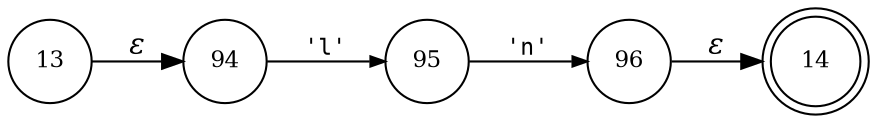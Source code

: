 digraph ATN {
rankdir=LR;
s14[fontsize=11, label="14", shape=doublecircle, fixedsize=true, width=.6];
s96[fontsize=11,label="96", shape=circle, fixedsize=true, width=.55, peripheries=1];
s13[fontsize=11,label="13", shape=circle, fixedsize=true, width=.55, peripheries=1];
s94[fontsize=11,label="94", shape=circle, fixedsize=true, width=.55, peripheries=1];
s95[fontsize=11,label="95", shape=circle, fixedsize=true, width=.55, peripheries=1];
s13 -> s94 [fontname="Times-Italic", label="&epsilon;"];
s94 -> s95 [fontsize=11, fontname="Courier", arrowsize=.7, label = "'l'", arrowhead = normal];
s95 -> s96 [fontsize=11, fontname="Courier", arrowsize=.7, label = "'n'", arrowhead = normal];
s96 -> s14 [fontname="Times-Italic", label="&epsilon;"];
}